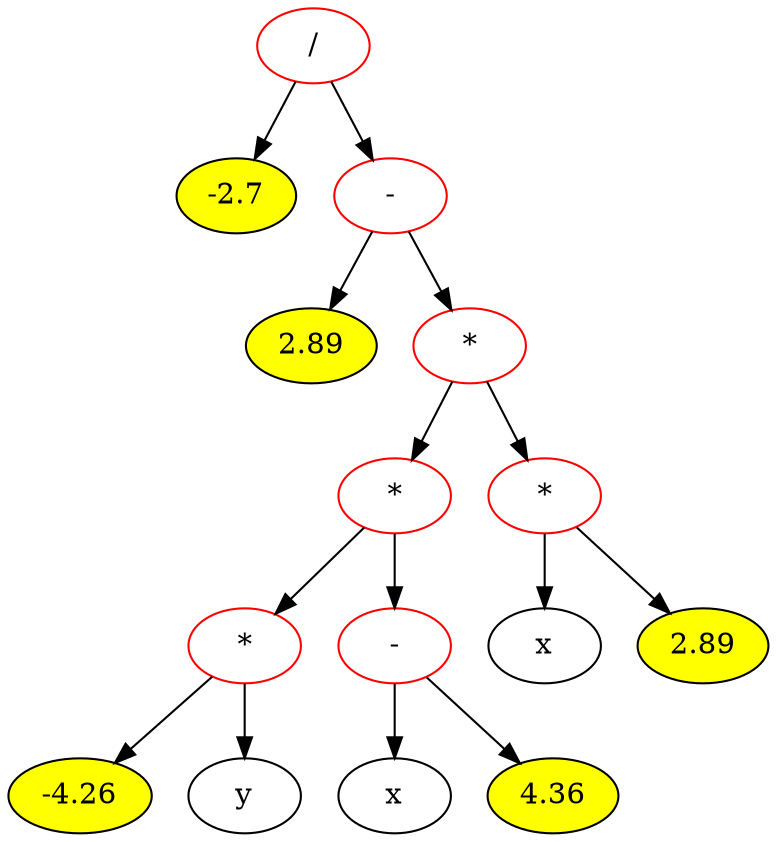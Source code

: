 digraph {
node0[label="/",color="red"];
node0 -> node1;
node1[label="-2.7",style="filled",fillcolor="yellow"];
node0 -> node2;
node2[label="-",color="red"];
node2 -> node3;
node3[label="2.89",style="filled",fillcolor="yellow"];
node2 -> node4;
node4[label="*",color="red"];
node4 -> node5;
node5[label="*",color="red"];
node5 -> node6;
node6[label="*",color="red"];
node6 -> node7;
node7[label="-4.26",style="filled",fillcolor="yellow"];
node6 -> node8;
node8[label="y"];
node5 -> node9;
node9[label="-",color="red"];
node9 -> node10;
node10[label="x"];
node9 -> node11;
node11[label="4.36",style="filled",fillcolor="yellow"];
node4 -> node12;
node12[label="*",color="red"];
node12 -> node13;
node13[label="x"];
node12 -> node14;
node14[label="2.89",style="filled",fillcolor="yellow"];
}
